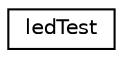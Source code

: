 digraph "Graphical Class Hierarchy"
{
  edge [fontname="Helvetica",fontsize="10",labelfontname="Helvetica",labelfontsize="10"];
  node [fontname="Helvetica",fontsize="10",shape=record];
  rankdir="LR";
  Node1 [label="ledTest",height=0.2,width=0.4,color="black", fillcolor="white", style="filled",URL="$classled_test.html"];
}

